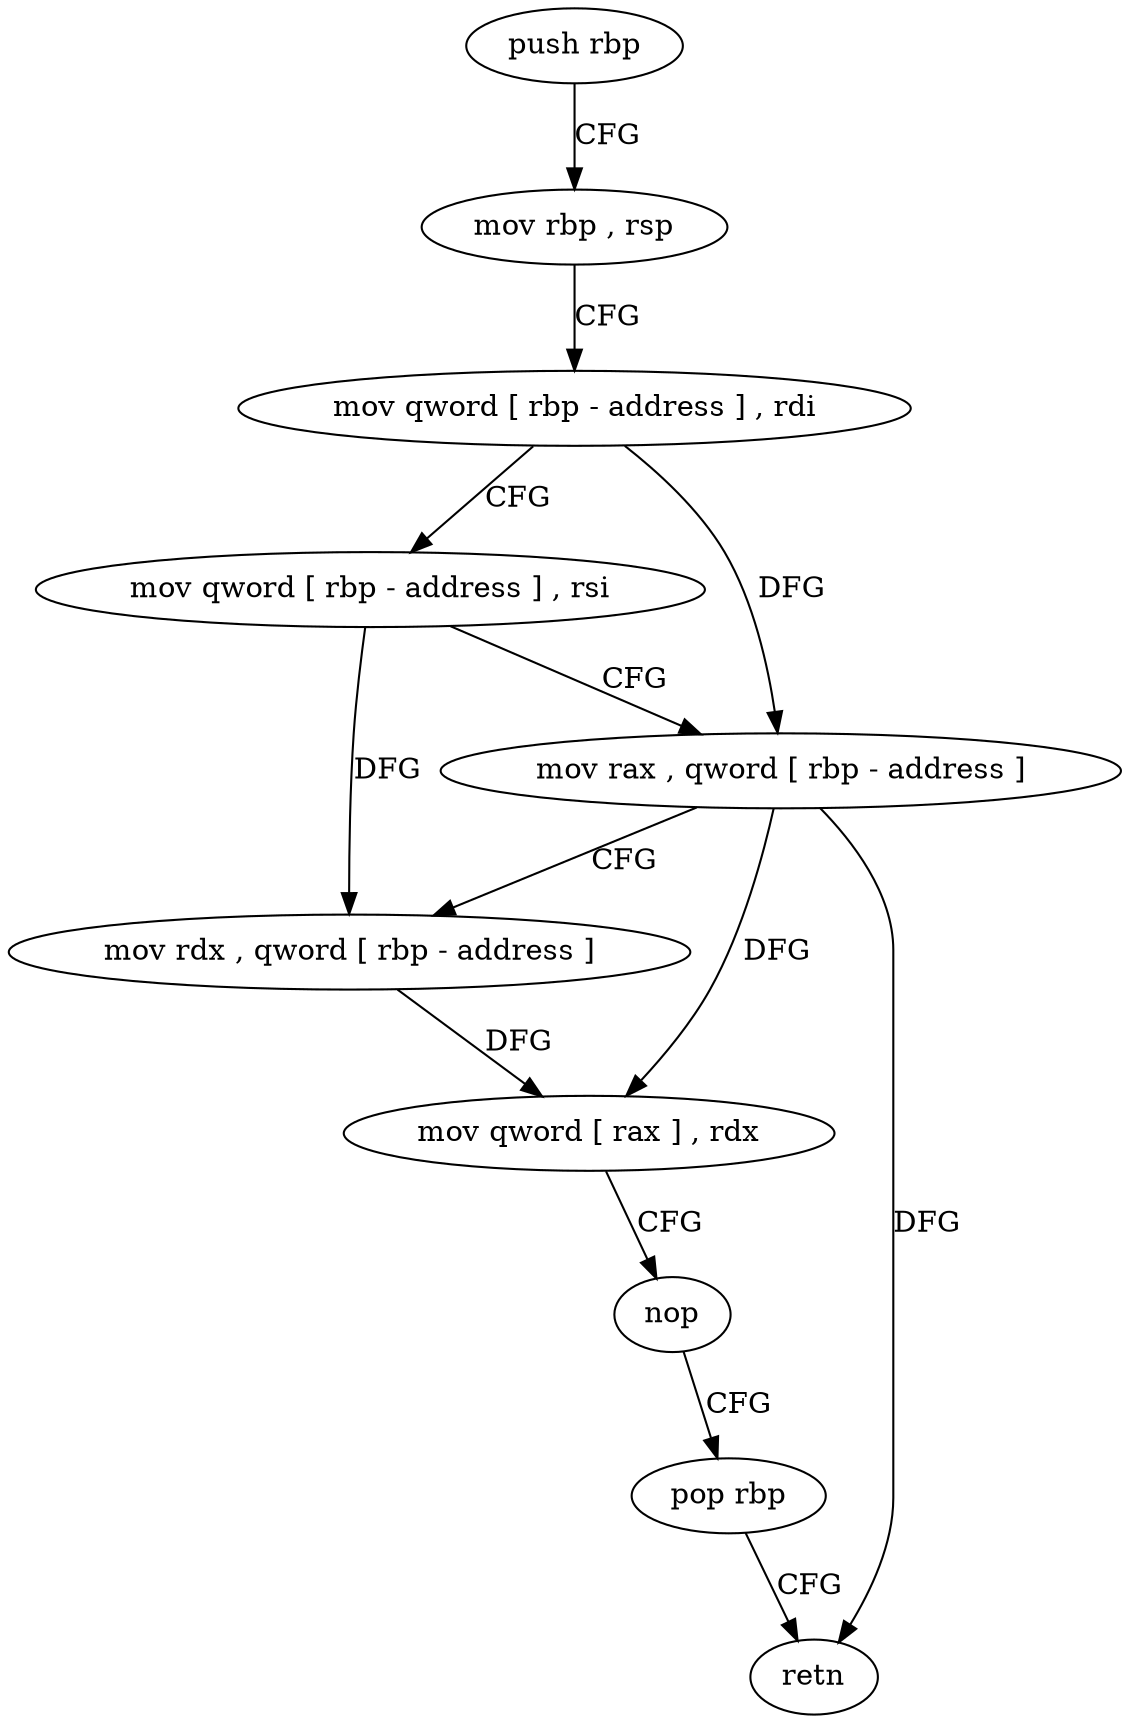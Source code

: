 digraph "func" {
"93708" [label = "push rbp" ]
"93709" [label = "mov rbp , rsp" ]
"93712" [label = "mov qword [ rbp - address ] , rdi" ]
"93716" [label = "mov qword [ rbp - address ] , rsi" ]
"93720" [label = "mov rax , qword [ rbp - address ]" ]
"93724" [label = "mov rdx , qword [ rbp - address ]" ]
"93728" [label = "mov qword [ rax ] , rdx" ]
"93731" [label = "nop" ]
"93732" [label = "pop rbp" ]
"93733" [label = "retn" ]
"93708" -> "93709" [ label = "CFG" ]
"93709" -> "93712" [ label = "CFG" ]
"93712" -> "93716" [ label = "CFG" ]
"93712" -> "93720" [ label = "DFG" ]
"93716" -> "93720" [ label = "CFG" ]
"93716" -> "93724" [ label = "DFG" ]
"93720" -> "93724" [ label = "CFG" ]
"93720" -> "93728" [ label = "DFG" ]
"93720" -> "93733" [ label = "DFG" ]
"93724" -> "93728" [ label = "DFG" ]
"93728" -> "93731" [ label = "CFG" ]
"93731" -> "93732" [ label = "CFG" ]
"93732" -> "93733" [ label = "CFG" ]
}
